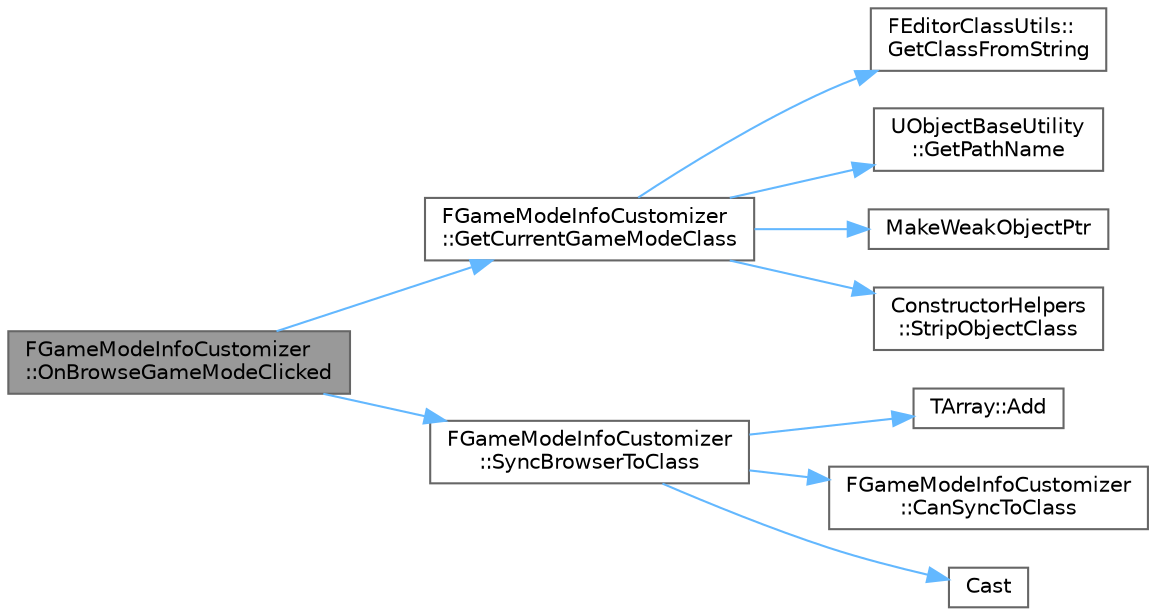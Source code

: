 digraph "FGameModeInfoCustomizer::OnBrowseGameModeClicked"
{
 // INTERACTIVE_SVG=YES
 // LATEX_PDF_SIZE
  bgcolor="transparent";
  edge [fontname=Helvetica,fontsize=10,labelfontname=Helvetica,labelfontsize=10];
  node [fontname=Helvetica,fontsize=10,shape=box,height=0.2,width=0.4];
  rankdir="LR";
  Node1 [id="Node000001",label="FGameModeInfoCustomizer\l::OnBrowseGameModeClicked",height=0.2,width=0.4,color="gray40", fillcolor="grey60", style="filled", fontcolor="black",tooltip=" "];
  Node1 -> Node2 [id="edge1_Node000001_Node000002",color="steelblue1",style="solid",tooltip=" "];
  Node2 [id="Node000002",label="FGameModeInfoCustomizer\l::GetCurrentGameModeClass",height=0.2,width=0.4,color="grey40", fillcolor="white", style="filled",URL="$d8/d99/classFGameModeInfoCustomizer.html#af92f862db9b706b4380fac31be448300",tooltip="Get the currently set GameMode class."];
  Node2 -> Node3 [id="edge2_Node000002_Node000003",color="steelblue1",style="solid",tooltip=" "];
  Node3 [id="Node000003",label="FEditorClassUtils::\lGetClassFromString",height=0.2,width=0.4,color="grey40", fillcolor="white", style="filled",URL="$d7/dc8/namespaceFEditorClassUtils.html#a21c61ea14ca4e62cb1545b30c8b28d55",tooltip="Fetches a UClass from the string name of the class."];
  Node2 -> Node4 [id="edge3_Node000002_Node000004",color="steelblue1",style="solid",tooltip=" "];
  Node4 [id="Node000004",label="UObjectBaseUtility\l::GetPathName",height=0.2,width=0.4,color="grey40", fillcolor="white", style="filled",URL="$d6/d7b/classUObjectBaseUtility.html#a394f49e6f05c84407cf3de7e00a0ba91",tooltip="Returns the fully qualified pathname for this object, in the format: 'Outermost[.Outer]...."];
  Node2 -> Node5 [id="edge4_Node000002_Node000005",color="steelblue1",style="solid",tooltip=" "];
  Node5 [id="Node000005",label="MakeWeakObjectPtr",height=0.2,width=0.4,color="grey40", fillcolor="white", style="filled",URL="$d8/d3b/WeakObjectPtrTemplates_8h.html#abb1560eaa25f6cac75e24ac9ec934675",tooltip=" "];
  Node2 -> Node6 [id="edge5_Node000002_Node000006",color="steelblue1",style="solid",tooltip=" "];
  Node6 [id="Node000006",label="ConstructorHelpers\l::StripObjectClass",height=0.2,width=0.4,color="grey40", fillcolor="white", style="filled",URL="$d3/d94/structConstructorHelpers.html#a2ed83c932631efc38fc620df49f967cc",tooltip="If there is an object class, strips it off."];
  Node1 -> Node7 [id="edge6_Node000001_Node000007",color="steelblue1",style="solid",tooltip=" "];
  Node7 [id="Node000007",label="FGameModeInfoCustomizer\l::SyncBrowserToClass",height=0.2,width=0.4,color="grey40", fillcolor="white", style="filled",URL="$d8/d99/classFGameModeInfoCustomizer.html#abeb3e1b088ef46e97047383ba40ca399",tooltip=" "];
  Node7 -> Node8 [id="edge7_Node000007_Node000008",color="steelblue1",style="solid",tooltip=" "];
  Node8 [id="Node000008",label="TArray::Add",height=0.2,width=0.4,color="grey40", fillcolor="white", style="filled",URL="$d4/d52/classTArray.html#a94f6bf2bef04382fc79010abad57d823",tooltip="Adds a new item to the end of the array, possibly reallocating the whole array to fit."];
  Node7 -> Node9 [id="edge8_Node000007_Node000009",color="steelblue1",style="solid",tooltip=" "];
  Node9 [id="Node000009",label="FGameModeInfoCustomizer\l::CanSyncToClass",height=0.2,width=0.4,color="grey40", fillcolor="white", style="filled",URL="$d8/d99/classFGameModeInfoCustomizer.html#a7c1730e64f43bb55adbac69d73b86e3c",tooltip=" "];
  Node7 -> Node10 [id="edge9_Node000007_Node000010",color="steelblue1",style="solid",tooltip=" "];
  Node10 [id="Node000010",label="Cast",height=0.2,width=0.4,color="grey40", fillcolor="white", style="filled",URL="$d4/d55/Casts_8h.html#af337187a7ebe36fac35ea41db8a65ba9",tooltip=" "];
}

